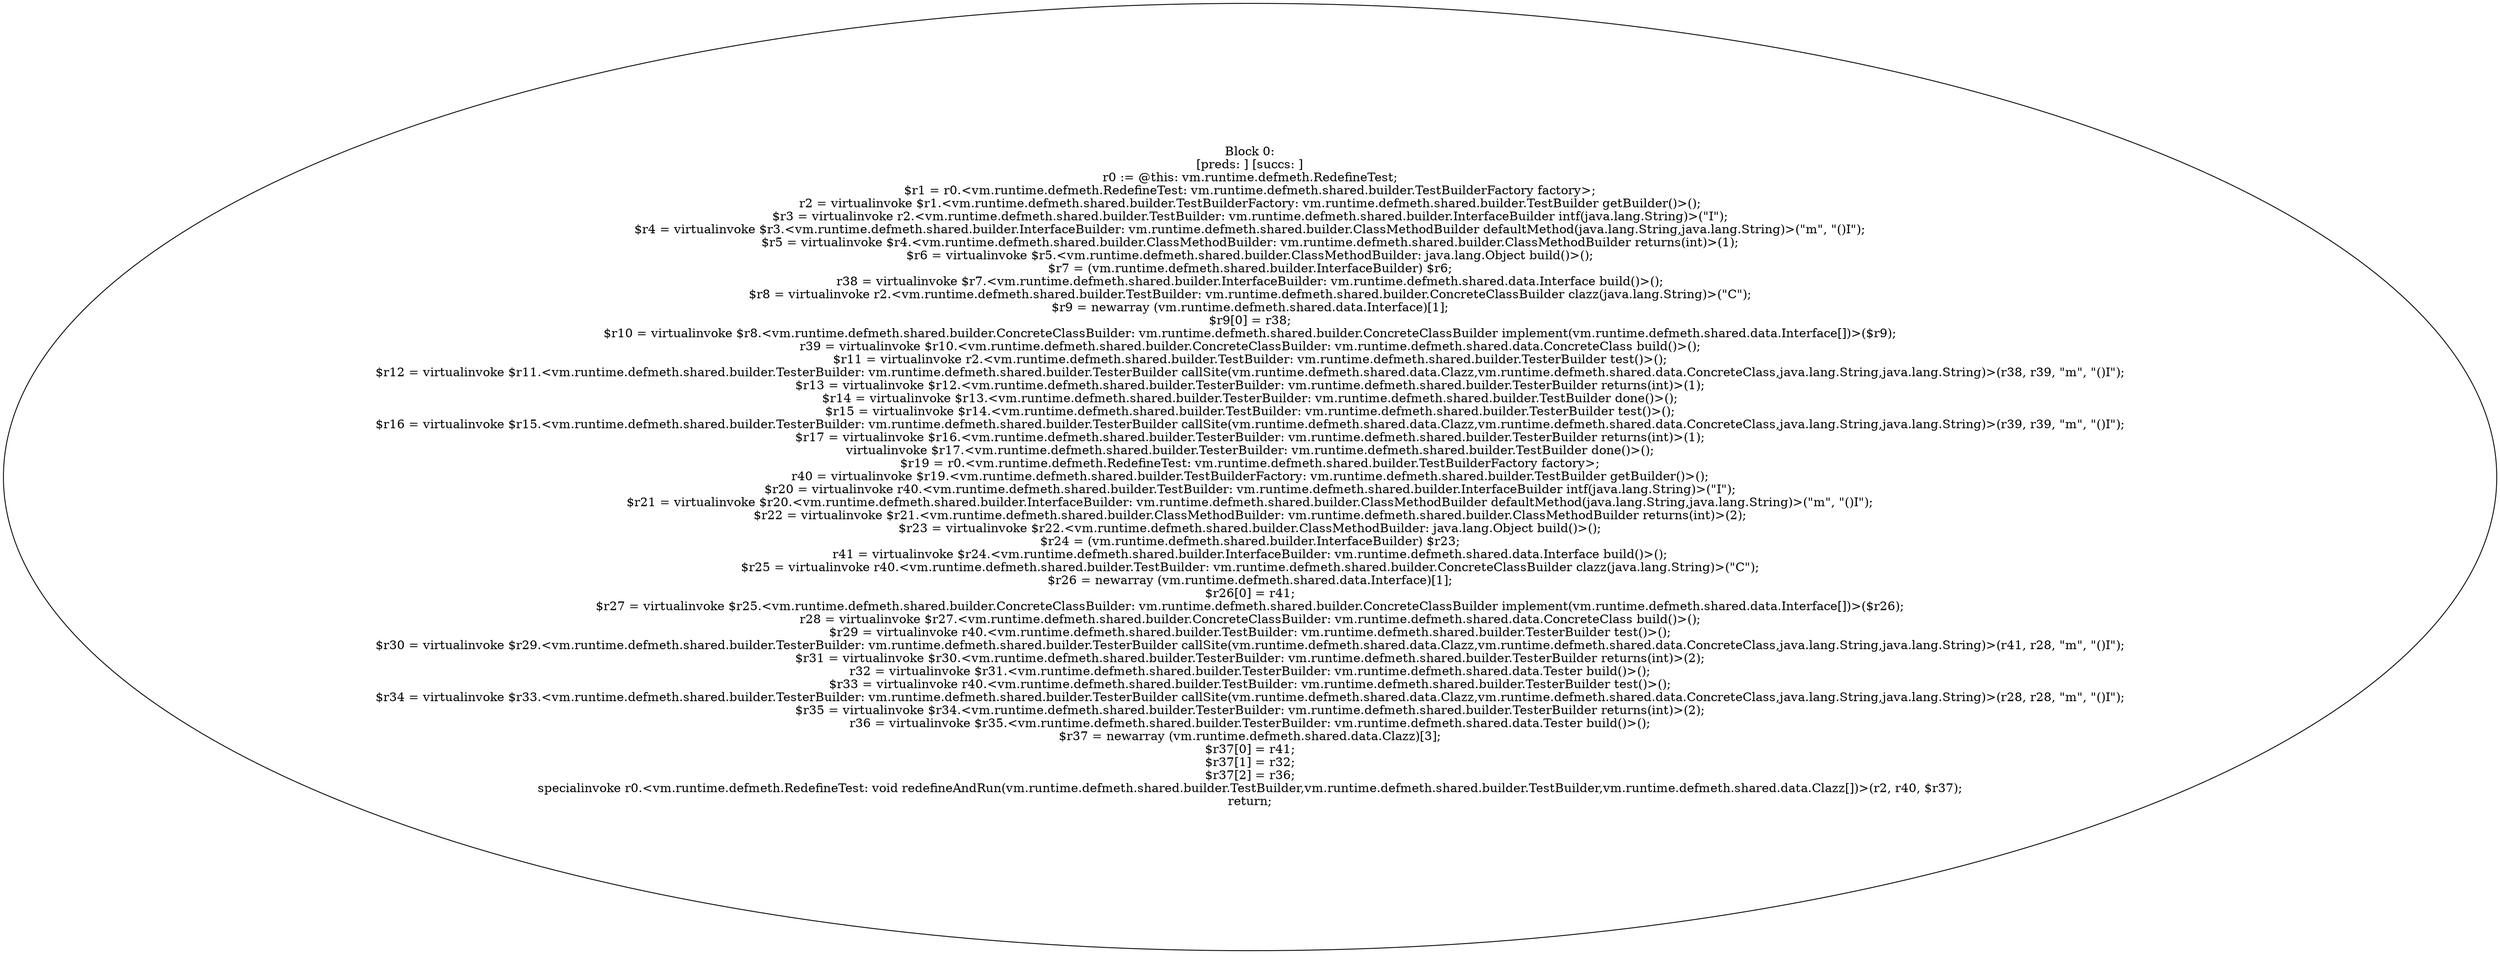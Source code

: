 digraph "unitGraph" {
    "Block 0:
[preds: ] [succs: ]
r0 := @this: vm.runtime.defmeth.RedefineTest;
$r1 = r0.<vm.runtime.defmeth.RedefineTest: vm.runtime.defmeth.shared.builder.TestBuilderFactory factory>;
r2 = virtualinvoke $r1.<vm.runtime.defmeth.shared.builder.TestBuilderFactory: vm.runtime.defmeth.shared.builder.TestBuilder getBuilder()>();
$r3 = virtualinvoke r2.<vm.runtime.defmeth.shared.builder.TestBuilder: vm.runtime.defmeth.shared.builder.InterfaceBuilder intf(java.lang.String)>(\"I\");
$r4 = virtualinvoke $r3.<vm.runtime.defmeth.shared.builder.InterfaceBuilder: vm.runtime.defmeth.shared.builder.ClassMethodBuilder defaultMethod(java.lang.String,java.lang.String)>(\"m\", \"()I\");
$r5 = virtualinvoke $r4.<vm.runtime.defmeth.shared.builder.ClassMethodBuilder: vm.runtime.defmeth.shared.builder.ClassMethodBuilder returns(int)>(1);
$r6 = virtualinvoke $r5.<vm.runtime.defmeth.shared.builder.ClassMethodBuilder: java.lang.Object build()>();
$r7 = (vm.runtime.defmeth.shared.builder.InterfaceBuilder) $r6;
r38 = virtualinvoke $r7.<vm.runtime.defmeth.shared.builder.InterfaceBuilder: vm.runtime.defmeth.shared.data.Interface build()>();
$r8 = virtualinvoke r2.<vm.runtime.defmeth.shared.builder.TestBuilder: vm.runtime.defmeth.shared.builder.ConcreteClassBuilder clazz(java.lang.String)>(\"C\");
$r9 = newarray (vm.runtime.defmeth.shared.data.Interface)[1];
$r9[0] = r38;
$r10 = virtualinvoke $r8.<vm.runtime.defmeth.shared.builder.ConcreteClassBuilder: vm.runtime.defmeth.shared.builder.ConcreteClassBuilder implement(vm.runtime.defmeth.shared.data.Interface[])>($r9);
r39 = virtualinvoke $r10.<vm.runtime.defmeth.shared.builder.ConcreteClassBuilder: vm.runtime.defmeth.shared.data.ConcreteClass build()>();
$r11 = virtualinvoke r2.<vm.runtime.defmeth.shared.builder.TestBuilder: vm.runtime.defmeth.shared.builder.TesterBuilder test()>();
$r12 = virtualinvoke $r11.<vm.runtime.defmeth.shared.builder.TesterBuilder: vm.runtime.defmeth.shared.builder.TesterBuilder callSite(vm.runtime.defmeth.shared.data.Clazz,vm.runtime.defmeth.shared.data.ConcreteClass,java.lang.String,java.lang.String)>(r38, r39, \"m\", \"()I\");
$r13 = virtualinvoke $r12.<vm.runtime.defmeth.shared.builder.TesterBuilder: vm.runtime.defmeth.shared.builder.TesterBuilder returns(int)>(1);
$r14 = virtualinvoke $r13.<vm.runtime.defmeth.shared.builder.TesterBuilder: vm.runtime.defmeth.shared.builder.TestBuilder done()>();
$r15 = virtualinvoke $r14.<vm.runtime.defmeth.shared.builder.TestBuilder: vm.runtime.defmeth.shared.builder.TesterBuilder test()>();
$r16 = virtualinvoke $r15.<vm.runtime.defmeth.shared.builder.TesterBuilder: vm.runtime.defmeth.shared.builder.TesterBuilder callSite(vm.runtime.defmeth.shared.data.Clazz,vm.runtime.defmeth.shared.data.ConcreteClass,java.lang.String,java.lang.String)>(r39, r39, \"m\", \"()I\");
$r17 = virtualinvoke $r16.<vm.runtime.defmeth.shared.builder.TesterBuilder: vm.runtime.defmeth.shared.builder.TesterBuilder returns(int)>(1);
virtualinvoke $r17.<vm.runtime.defmeth.shared.builder.TesterBuilder: vm.runtime.defmeth.shared.builder.TestBuilder done()>();
$r19 = r0.<vm.runtime.defmeth.RedefineTest: vm.runtime.defmeth.shared.builder.TestBuilderFactory factory>;
r40 = virtualinvoke $r19.<vm.runtime.defmeth.shared.builder.TestBuilderFactory: vm.runtime.defmeth.shared.builder.TestBuilder getBuilder()>();
$r20 = virtualinvoke r40.<vm.runtime.defmeth.shared.builder.TestBuilder: vm.runtime.defmeth.shared.builder.InterfaceBuilder intf(java.lang.String)>(\"I\");
$r21 = virtualinvoke $r20.<vm.runtime.defmeth.shared.builder.InterfaceBuilder: vm.runtime.defmeth.shared.builder.ClassMethodBuilder defaultMethod(java.lang.String,java.lang.String)>(\"m\", \"()I\");
$r22 = virtualinvoke $r21.<vm.runtime.defmeth.shared.builder.ClassMethodBuilder: vm.runtime.defmeth.shared.builder.ClassMethodBuilder returns(int)>(2);
$r23 = virtualinvoke $r22.<vm.runtime.defmeth.shared.builder.ClassMethodBuilder: java.lang.Object build()>();
$r24 = (vm.runtime.defmeth.shared.builder.InterfaceBuilder) $r23;
r41 = virtualinvoke $r24.<vm.runtime.defmeth.shared.builder.InterfaceBuilder: vm.runtime.defmeth.shared.data.Interface build()>();
$r25 = virtualinvoke r40.<vm.runtime.defmeth.shared.builder.TestBuilder: vm.runtime.defmeth.shared.builder.ConcreteClassBuilder clazz(java.lang.String)>(\"C\");
$r26 = newarray (vm.runtime.defmeth.shared.data.Interface)[1];
$r26[0] = r41;
$r27 = virtualinvoke $r25.<vm.runtime.defmeth.shared.builder.ConcreteClassBuilder: vm.runtime.defmeth.shared.builder.ConcreteClassBuilder implement(vm.runtime.defmeth.shared.data.Interface[])>($r26);
r28 = virtualinvoke $r27.<vm.runtime.defmeth.shared.builder.ConcreteClassBuilder: vm.runtime.defmeth.shared.data.ConcreteClass build()>();
$r29 = virtualinvoke r40.<vm.runtime.defmeth.shared.builder.TestBuilder: vm.runtime.defmeth.shared.builder.TesterBuilder test()>();
$r30 = virtualinvoke $r29.<vm.runtime.defmeth.shared.builder.TesterBuilder: vm.runtime.defmeth.shared.builder.TesterBuilder callSite(vm.runtime.defmeth.shared.data.Clazz,vm.runtime.defmeth.shared.data.ConcreteClass,java.lang.String,java.lang.String)>(r41, r28, \"m\", \"()I\");
$r31 = virtualinvoke $r30.<vm.runtime.defmeth.shared.builder.TesterBuilder: vm.runtime.defmeth.shared.builder.TesterBuilder returns(int)>(2);
r32 = virtualinvoke $r31.<vm.runtime.defmeth.shared.builder.TesterBuilder: vm.runtime.defmeth.shared.data.Tester build()>();
$r33 = virtualinvoke r40.<vm.runtime.defmeth.shared.builder.TestBuilder: vm.runtime.defmeth.shared.builder.TesterBuilder test()>();
$r34 = virtualinvoke $r33.<vm.runtime.defmeth.shared.builder.TesterBuilder: vm.runtime.defmeth.shared.builder.TesterBuilder callSite(vm.runtime.defmeth.shared.data.Clazz,vm.runtime.defmeth.shared.data.ConcreteClass,java.lang.String,java.lang.String)>(r28, r28, \"m\", \"()I\");
$r35 = virtualinvoke $r34.<vm.runtime.defmeth.shared.builder.TesterBuilder: vm.runtime.defmeth.shared.builder.TesterBuilder returns(int)>(2);
r36 = virtualinvoke $r35.<vm.runtime.defmeth.shared.builder.TesterBuilder: vm.runtime.defmeth.shared.data.Tester build()>();
$r37 = newarray (vm.runtime.defmeth.shared.data.Clazz)[3];
$r37[0] = r41;
$r37[1] = r32;
$r37[2] = r36;
specialinvoke r0.<vm.runtime.defmeth.RedefineTest: void redefineAndRun(vm.runtime.defmeth.shared.builder.TestBuilder,vm.runtime.defmeth.shared.builder.TestBuilder,vm.runtime.defmeth.shared.data.Clazz[])>(r2, r40, $r37);
return;
"
}

